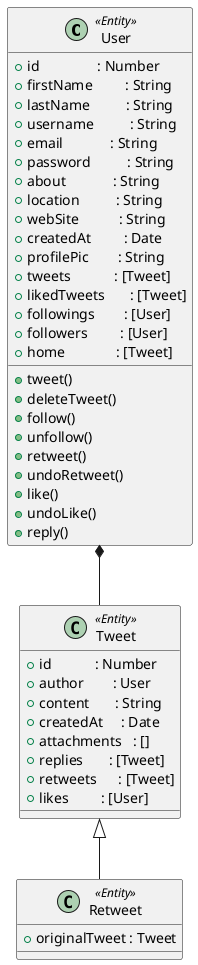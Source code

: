 @startuml Class Diagram for Twitter Clone

class User <<Entity>> {
  + id                : Number 
  + firstName         : String
  + lastName          : String
  + username          : String
  + email             : String
  + password          : String
  + about             : String
  + location          : String
  + webSite           : String
  + createdAt         : Date
  + profilePic        : String
  + tweets            : [Tweet]
  + likedTweets       : [Tweet]
  + followings        : [User]
  + followers         : [User]
  + home              : [Tweet]

  + tweet()
  + deleteTweet()
  + follow()
  + unfollow()
  + retweet()
  + undoRetweet()
  + like()
  + undoLike()
  + reply()
}

class Tweet <<Entity>> {
  + id            : Number
  + author        : User
  + content       : String
  + createdAt     : Date
  + attachments   : []
  + replies       : [Tweet]
  + retweets      : [Tweet]
  + likes         : [User]
}

class Retweet <<Entity>> {
  + originalTweet : Tweet
}

User *-- Tweet
Tweet <|-- Retweet

@enduml